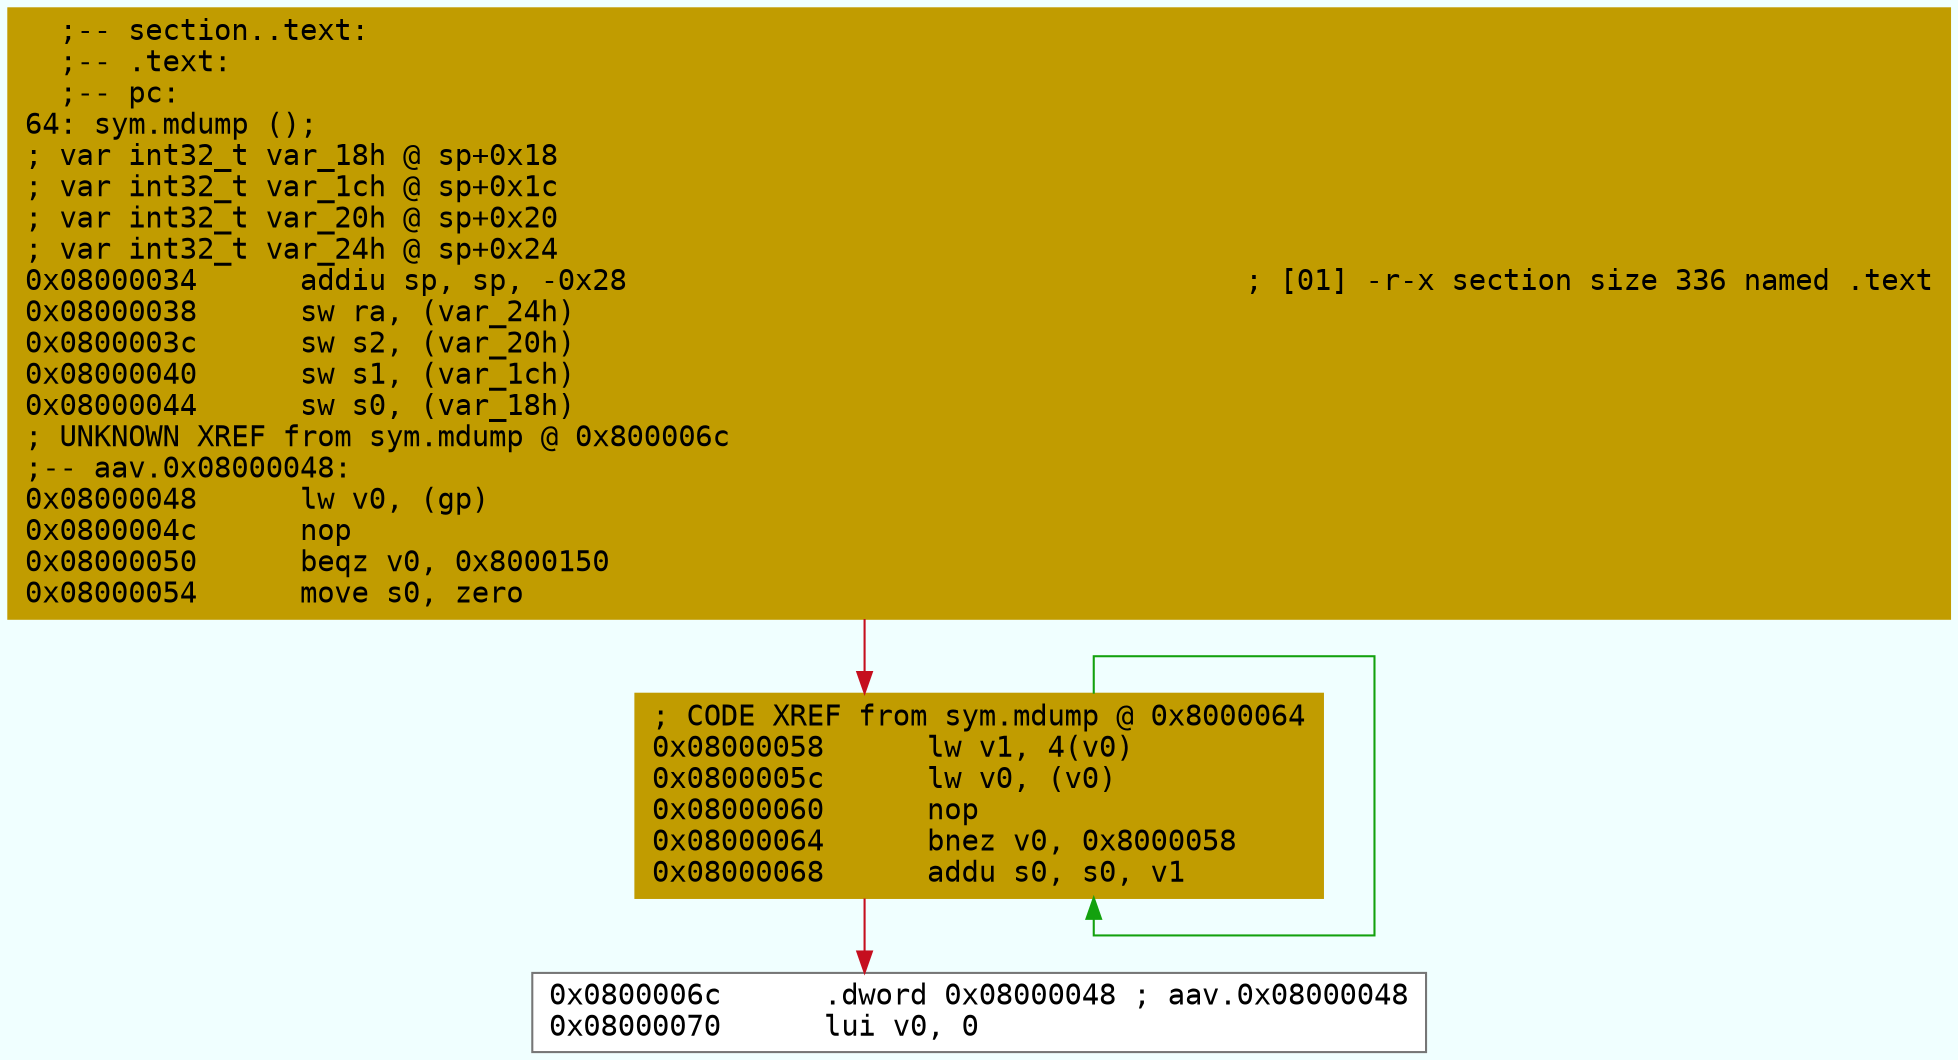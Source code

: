 digraph code {
	graph [bgcolor=azure fontsize=8 fontname="Courier" splines="ortho"];
	node [fillcolor=gray style=filled shape=box];
	edge [arrowhead="normal"];
	"0x08000034" [URL="sym.mdump/0x08000034", fillcolor="#c19c00",color="#c19c00", fontname="Courier",label="  ;-- section..text:\l  ;-- .text:\l  ;-- pc:\l64: sym.mdump ();\l; var int32_t var_18h @ sp+0x18\l; var int32_t var_1ch @ sp+0x1c\l; var int32_t var_20h @ sp+0x20\l; var int32_t var_24h @ sp+0x24\l0x08000034      addiu sp, sp, -0x28                                    ; [01] -r-x section size 336 named .text\l0x08000038      sw ra, (var_24h)\l0x0800003c      sw s2, (var_20h)\l0x08000040      sw s1, (var_1ch)\l0x08000044      sw s0, (var_18h)\l; UNKNOWN XREF from sym.mdump @ 0x800006c\l;-- aav.0x08000048:\l0x08000048      lw v0, (gp)\l0x0800004c      nop\l0x08000050      beqz v0, 0x8000150\l0x08000054      move s0, zero\l"]
	"0x08000058" [URL="sym.mdump/0x08000058", fillcolor="#c19c00",color="#c19c00", fontname="Courier",label="; CODE XREF from sym.mdump @ 0x8000064\l0x08000058      lw v1, 4(v0)\l0x0800005c      lw v0, (v0)\l0x08000060      nop\l0x08000064      bnez v0, 0x8000058\l0x08000068      addu s0, s0, v1\l"]
	"0x0800006c" [URL="sym.mdump/0x0800006c", fillcolor="white",color="#767676", fontname="Courier",label="0x0800006c      .dword 0x08000048 ; aav.0x08000048\l0x08000070      lui v0, 0\l"]
        "0x08000034" -> "0x08000058" [color="#c50f1f"];
        "0x08000058" -> "0x08000058" [color="#13a10e"];
        "0x08000058" -> "0x0800006c" [color="#c50f1f"];
}
